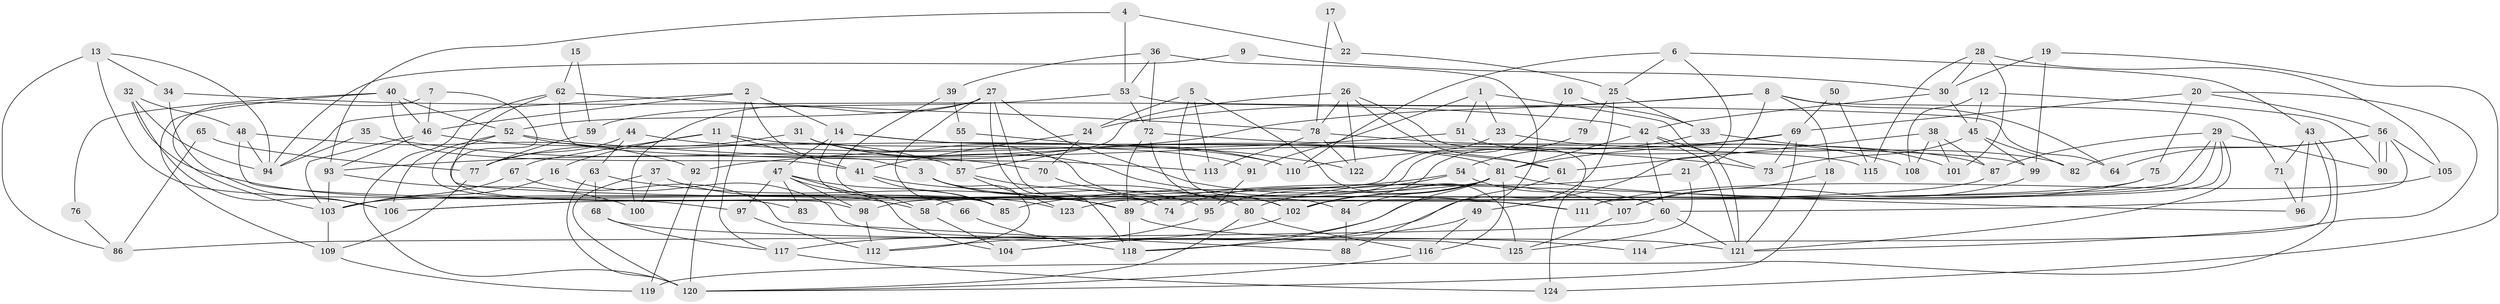 // coarse degree distribution, {3: 0.2159090909090909, 4: 0.19318181818181818, 6: 0.14772727272727273, 2: 0.06818181818181818, 5: 0.2727272727272727, 8: 0.03409090909090909, 7: 0.03409090909090909, 10: 0.011363636363636364, 9: 0.022727272727272728}
// Generated by graph-tools (version 1.1) at 2025/37/03/04/25 23:37:02]
// undirected, 125 vertices, 250 edges
graph export_dot {
  node [color=gray90,style=filled];
  1;
  2;
  3;
  4;
  5;
  6;
  7;
  8;
  9;
  10;
  11;
  12;
  13;
  14;
  15;
  16;
  17;
  18;
  19;
  20;
  21;
  22;
  23;
  24;
  25;
  26;
  27;
  28;
  29;
  30;
  31;
  32;
  33;
  34;
  35;
  36;
  37;
  38;
  39;
  40;
  41;
  42;
  43;
  44;
  45;
  46;
  47;
  48;
  49;
  50;
  51;
  52;
  53;
  54;
  55;
  56;
  57;
  58;
  59;
  60;
  61;
  62;
  63;
  64;
  65;
  66;
  67;
  68;
  69;
  70;
  71;
  72;
  73;
  74;
  75;
  76;
  77;
  78;
  79;
  80;
  81;
  82;
  83;
  84;
  85;
  86;
  87;
  88;
  89;
  90;
  91;
  92;
  93;
  94;
  95;
  96;
  97;
  98;
  99;
  100;
  101;
  102;
  103;
  104;
  105;
  106;
  107;
  108;
  109;
  110;
  111;
  112;
  113;
  114;
  115;
  116;
  117;
  118;
  119;
  120;
  121;
  122;
  123;
  124;
  125;
  1 -- 121;
  1 -- 23;
  1 -- 51;
  1 -- 91;
  2 -- 46;
  2 -- 14;
  2 -- 3;
  2 -- 94;
  2 -- 117;
  3 -- 112;
  3 -- 89;
  3 -- 95;
  4 -- 53;
  4 -- 93;
  4 -- 22;
  5 -- 113;
  5 -- 125;
  5 -- 24;
  5 -- 84;
  6 -- 110;
  6 -- 49;
  6 -- 25;
  6 -- 43;
  7 -- 46;
  7 -- 103;
  7 -- 111;
  8 -- 24;
  8 -- 64;
  8 -- 18;
  8 -- 21;
  8 -- 71;
  8 -- 93;
  9 -- 30;
  9 -- 94;
  10 -- 33;
  10 -- 123;
  11 -- 91;
  11 -- 120;
  11 -- 16;
  11 -- 41;
  11 -- 67;
  12 -- 90;
  12 -- 45;
  12 -- 108;
  13 -- 34;
  13 -- 85;
  13 -- 86;
  13 -- 94;
  14 -- 47;
  14 -- 81;
  14 -- 66;
  14 -- 115;
  15 -- 59;
  15 -- 62;
  16 -- 125;
  16 -- 103;
  17 -- 78;
  17 -- 22;
  18 -- 120;
  18 -- 107;
  19 -- 124;
  19 -- 99;
  19 -- 30;
  20 -- 121;
  20 -- 69;
  20 -- 56;
  20 -- 75;
  21 -- 80;
  21 -- 125;
  22 -- 25;
  23 -- 108;
  23 -- 106;
  24 -- 41;
  24 -- 70;
  25 -- 33;
  25 -- 79;
  25 -- 104;
  26 -- 61;
  26 -- 78;
  26 -- 57;
  26 -- 122;
  26 -- 124;
  27 -- 118;
  27 -- 52;
  27 -- 74;
  27 -- 85;
  27 -- 100;
  27 -- 107;
  28 -- 30;
  28 -- 105;
  28 -- 101;
  28 -- 115;
  29 -- 58;
  29 -- 102;
  29 -- 87;
  29 -- 90;
  29 -- 111;
  29 -- 121;
  30 -- 42;
  30 -- 45;
  31 -- 102;
  31 -- 111;
  31 -- 77;
  31 -- 110;
  32 -- 94;
  32 -- 106;
  32 -- 48;
  32 -- 123;
  33 -- 101;
  33 -- 54;
  34 -- 42;
  34 -- 106;
  35 -- 94;
  35 -- 70;
  36 -- 39;
  36 -- 104;
  36 -- 53;
  36 -- 72;
  37 -- 120;
  37 -- 58;
  37 -- 100;
  38 -- 61;
  38 -- 87;
  38 -- 101;
  38 -- 108;
  39 -- 55;
  39 -- 85;
  40 -- 46;
  40 -- 109;
  40 -- 41;
  40 -- 52;
  40 -- 76;
  41 -- 80;
  41 -- 85;
  42 -- 60;
  42 -- 73;
  42 -- 81;
  42 -- 121;
  43 -- 71;
  43 -- 96;
  43 -- 114;
  43 -- 119;
  44 -- 63;
  44 -- 77;
  44 -- 61;
  45 -- 73;
  45 -- 82;
  45 -- 99;
  46 -- 103;
  46 -- 93;
  46 -- 110;
  47 -- 85;
  47 -- 97;
  47 -- 58;
  47 -- 83;
  47 -- 98;
  47 -- 104;
  48 -- 94;
  48 -- 92;
  48 -- 97;
  49 -- 116;
  49 -- 118;
  50 -- 69;
  50 -- 115;
  51 -- 82;
  51 -- 92;
  52 -- 57;
  52 -- 73;
  52 -- 83;
  52 -- 106;
  53 -- 72;
  53 -- 59;
  53 -- 64;
  54 -- 60;
  54 -- 85;
  54 -- 74;
  55 -- 57;
  55 -- 122;
  56 -- 90;
  56 -- 90;
  56 -- 60;
  56 -- 64;
  56 -- 82;
  56 -- 105;
  57 -- 74;
  57 -- 123;
  58 -- 104;
  59 -- 77;
  60 -- 121;
  60 -- 86;
  61 -- 88;
  62 -- 120;
  62 -- 98;
  62 -- 78;
  62 -- 113;
  63 -- 68;
  63 -- 89;
  63 -- 120;
  65 -- 86;
  65 -- 77;
  66 -- 118;
  67 -- 103;
  67 -- 88;
  68 -- 121;
  68 -- 117;
  69 -- 110;
  69 -- 121;
  69 -- 73;
  69 -- 81;
  70 -- 80;
  71 -- 96;
  72 -- 99;
  72 -- 89;
  72 -- 102;
  75 -- 89;
  75 -- 98;
  76 -- 86;
  77 -- 109;
  78 -- 87;
  78 -- 113;
  78 -- 122;
  79 -- 102;
  80 -- 120;
  80 -- 116;
  81 -- 84;
  81 -- 95;
  81 -- 96;
  81 -- 102;
  81 -- 106;
  81 -- 116;
  81 -- 118;
  84 -- 88;
  87 -- 103;
  89 -- 114;
  89 -- 118;
  91 -- 95;
  92 -- 119;
  93 -- 100;
  93 -- 103;
  95 -- 117;
  97 -- 112;
  98 -- 112;
  99 -- 107;
  102 -- 112;
  103 -- 109;
  105 -- 111;
  107 -- 125;
  109 -- 119;
  116 -- 120;
  117 -- 124;
}
